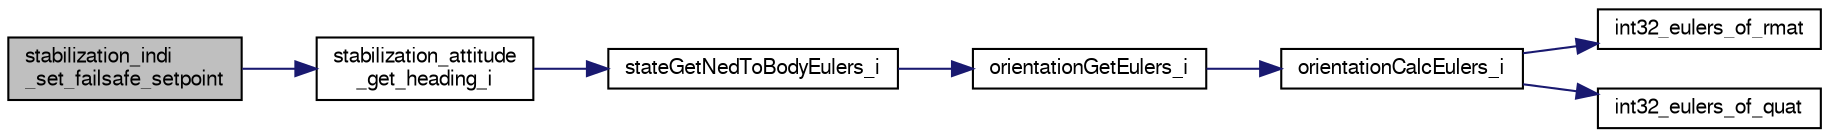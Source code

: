digraph "stabilization_indi_set_failsafe_setpoint"
{
  edge [fontname="FreeSans",fontsize="10",labelfontname="FreeSans",labelfontsize="10"];
  node [fontname="FreeSans",fontsize="10",shape=record];
  rankdir="LR";
  Node1 [label="stabilization_indi\l_set_failsafe_setpoint",height=0.2,width=0.4,color="black", fillcolor="grey75", style="filled", fontcolor="black"];
  Node1 -> Node2 [color="midnightblue",fontsize="10",style="solid",fontname="FreeSans"];
  Node2 [label="stabilization_attitude\l_get_heading_i",height=0.2,width=0.4,color="black", fillcolor="white", style="filled",URL="$stabilization__attitude__rc__setpoint_8c.html#a1270210b635f040b5bdd7d974f29c71f"];
  Node2 -> Node3 [color="midnightblue",fontsize="10",style="solid",fontname="FreeSans"];
  Node3 [label="stateGetNedToBodyEulers_i",height=0.2,width=0.4,color="black", fillcolor="white", style="filled",URL="$group__state__attitude.html#ga5ae8778366c1fad669189cb2def40792",tooltip="Get vehicle body attitude euler angles (int). "];
  Node3 -> Node4 [color="midnightblue",fontsize="10",style="solid",fontname="FreeSans"];
  Node4 [label="orientationGetEulers_i",height=0.2,width=0.4,color="black", fillcolor="white", style="filled",URL="$group__math__orientation__representation.html#gae05f220bbbdaafcbe11bc2d1fb622f39",tooltip="Get vehicle body attitude euler angles (int). "];
  Node4 -> Node5 [color="midnightblue",fontsize="10",style="solid",fontname="FreeSans"];
  Node5 [label="orientationCalcEulers_i",height=0.2,width=0.4,color="black", fillcolor="white", style="filled",URL="$group__math__orientation__representation.html#gaa07c68d2ea52188413c8c90ce48b73c8"];
  Node5 -> Node6 [color="midnightblue",fontsize="10",style="solid",fontname="FreeSans"];
  Node6 [label="int32_eulers_of_rmat",height=0.2,width=0.4,color="black", fillcolor="white", style="filled",URL="$group__math__algebra__int.html#gaf2f61a27841c68cefbd27a8614fcd90e"];
  Node5 -> Node7 [color="midnightblue",fontsize="10",style="solid",fontname="FreeSans"];
  Node7 [label="int32_eulers_of_quat",height=0.2,width=0.4,color="black", fillcolor="white", style="filled",URL="$group__math__algebra__int.html#ga02ccc32cb7b533e0c7cf18140fb7104e"];
}
